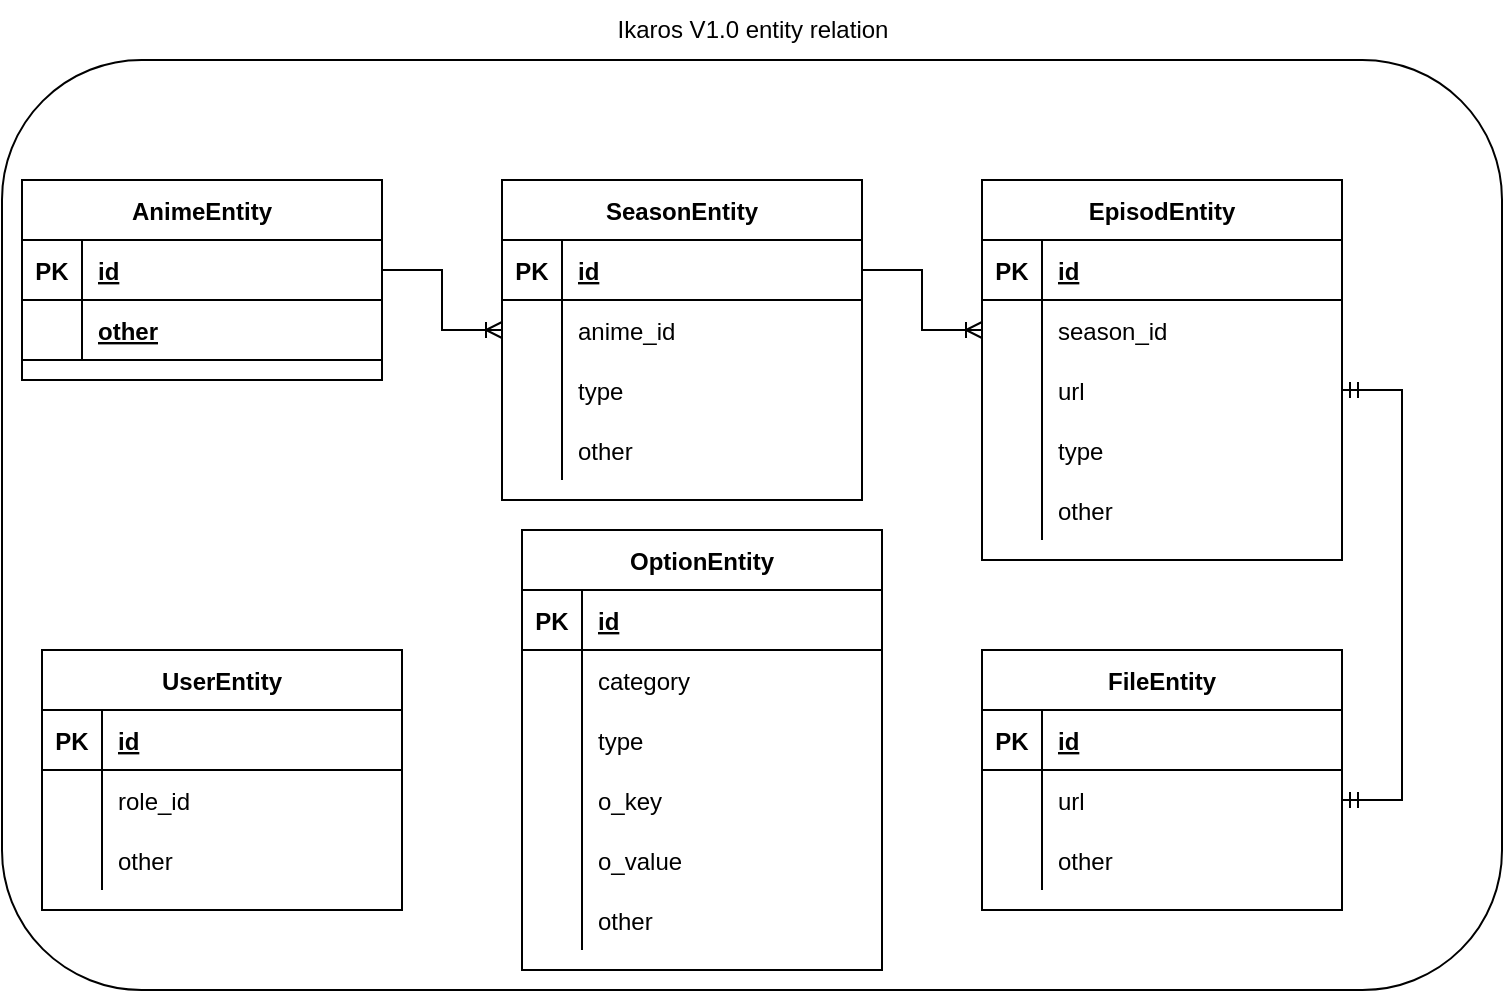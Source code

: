 <mxfile version="18.0.1" type="device"><diagram id="Q9BE5X0K78DZYPig2TmE" name="第 1 页"><mxGraphModel dx="1102" dy="865" grid="1" gridSize="10" guides="1" tooltips="1" connect="1" arrows="1" fold="1" page="1" pageScale="1" pageWidth="827" pageHeight="1169" math="0" shadow="0"><root><mxCell id="0"/><mxCell id="1" parent="0"/><mxCell id="blquwnegzs79eqB1X6TL-129" value="" style="rounded=1;whiteSpace=wrap;html=1;" parent="1" vertex="1"><mxGeometry x="30" y="45" width="750" height="465" as="geometry"/></mxCell><mxCell id="blquwnegzs79eqB1X6TL-6" value="AnimeEntity" style="shape=table;startSize=30;container=1;collapsible=1;childLayout=tableLayout;fixedRows=1;rowLines=0;fontStyle=1;align=center;resizeLast=1;" parent="1" vertex="1"><mxGeometry x="40" y="105" width="180" height="100" as="geometry"><mxRectangle x="90" y="425" width="110" height="30" as="alternateBounds"/></mxGeometry></mxCell><mxCell id="blquwnegzs79eqB1X6TL-7" value="" style="shape=tableRow;horizontal=0;startSize=0;swimlaneHead=0;swimlaneBody=0;fillColor=none;collapsible=0;dropTarget=0;points=[[0,0.5],[1,0.5]];portConstraint=eastwest;top=0;left=0;right=0;bottom=1;" parent="blquwnegzs79eqB1X6TL-6" vertex="1"><mxGeometry y="30" width="180" height="30" as="geometry"/></mxCell><mxCell id="blquwnegzs79eqB1X6TL-8" value="PK" style="shape=partialRectangle;connectable=0;fillColor=none;top=0;left=0;bottom=0;right=0;fontStyle=1;overflow=hidden;" parent="blquwnegzs79eqB1X6TL-7" vertex="1"><mxGeometry width="30" height="30" as="geometry"><mxRectangle width="30" height="30" as="alternateBounds"/></mxGeometry></mxCell><mxCell id="blquwnegzs79eqB1X6TL-9" value="id" style="shape=partialRectangle;connectable=0;fillColor=none;top=0;left=0;bottom=0;right=0;align=left;spacingLeft=6;fontStyle=5;overflow=hidden;" parent="blquwnegzs79eqB1X6TL-7" vertex="1"><mxGeometry x="30" width="150" height="30" as="geometry"><mxRectangle width="150" height="30" as="alternateBounds"/></mxGeometry></mxCell><mxCell id="blquwnegzs79eqB1X6TL-100" style="shape=tableRow;horizontal=0;startSize=0;swimlaneHead=0;swimlaneBody=0;fillColor=none;collapsible=0;dropTarget=0;points=[[0,0.5],[1,0.5]];portConstraint=eastwest;top=0;left=0;right=0;bottom=1;" parent="blquwnegzs79eqB1X6TL-6" vertex="1"><mxGeometry y="60" width="180" height="30" as="geometry"/></mxCell><mxCell id="blquwnegzs79eqB1X6TL-101" style="shape=partialRectangle;connectable=0;fillColor=none;top=0;left=0;bottom=0;right=0;fontStyle=1;overflow=hidden;" parent="blquwnegzs79eqB1X6TL-100" vertex="1"><mxGeometry width="30" height="30" as="geometry"><mxRectangle width="30" height="30" as="alternateBounds"/></mxGeometry></mxCell><mxCell id="blquwnegzs79eqB1X6TL-102" value="other" style="shape=partialRectangle;connectable=0;fillColor=none;top=0;left=0;bottom=0;right=0;align=left;spacingLeft=6;fontStyle=5;overflow=hidden;" parent="blquwnegzs79eqB1X6TL-100" vertex="1"><mxGeometry x="30" width="150" height="30" as="geometry"><mxRectangle width="150" height="30" as="alternateBounds"/></mxGeometry></mxCell><mxCell id="blquwnegzs79eqB1X6TL-19" value="SeasonEntity" style="shape=table;startSize=30;container=1;collapsible=1;childLayout=tableLayout;fixedRows=1;rowLines=0;fontStyle=1;align=center;resizeLast=1;" parent="1" vertex="1"><mxGeometry x="280" y="105" width="180" height="160" as="geometry"><mxRectangle x="90" y="425" width="110" height="30" as="alternateBounds"/></mxGeometry></mxCell><mxCell id="blquwnegzs79eqB1X6TL-20" value="" style="shape=tableRow;horizontal=0;startSize=0;swimlaneHead=0;swimlaneBody=0;fillColor=none;collapsible=0;dropTarget=0;points=[[0,0.5],[1,0.5]];portConstraint=eastwest;top=0;left=0;right=0;bottom=1;" parent="blquwnegzs79eqB1X6TL-19" vertex="1"><mxGeometry y="30" width="180" height="30" as="geometry"/></mxCell><mxCell id="blquwnegzs79eqB1X6TL-21" value="PK" style="shape=partialRectangle;connectable=0;fillColor=none;top=0;left=0;bottom=0;right=0;fontStyle=1;overflow=hidden;" parent="blquwnegzs79eqB1X6TL-20" vertex="1"><mxGeometry width="30" height="30" as="geometry"><mxRectangle width="30" height="30" as="alternateBounds"/></mxGeometry></mxCell><mxCell id="blquwnegzs79eqB1X6TL-22" value="id" style="shape=partialRectangle;connectable=0;fillColor=none;top=0;left=0;bottom=0;right=0;align=left;spacingLeft=6;fontStyle=5;overflow=hidden;" parent="blquwnegzs79eqB1X6TL-20" vertex="1"><mxGeometry x="30" width="150" height="30" as="geometry"><mxRectangle width="150" height="30" as="alternateBounds"/></mxGeometry></mxCell><mxCell id="blquwnegzs79eqB1X6TL-23" value="" style="shape=tableRow;horizontal=0;startSize=0;swimlaneHead=0;swimlaneBody=0;fillColor=none;collapsible=0;dropTarget=0;points=[[0,0.5],[1,0.5]];portConstraint=eastwest;top=0;left=0;right=0;bottom=0;" parent="blquwnegzs79eqB1X6TL-19" vertex="1"><mxGeometry y="60" width="180" height="30" as="geometry"/></mxCell><mxCell id="blquwnegzs79eqB1X6TL-24" value="" style="shape=partialRectangle;connectable=0;fillColor=none;top=0;left=0;bottom=0;right=0;editable=1;overflow=hidden;" parent="blquwnegzs79eqB1X6TL-23" vertex="1"><mxGeometry width="30" height="30" as="geometry"><mxRectangle width="30" height="30" as="alternateBounds"/></mxGeometry></mxCell><mxCell id="blquwnegzs79eqB1X6TL-25" value="anime_id" style="shape=partialRectangle;connectable=0;fillColor=none;top=0;left=0;bottom=0;right=0;align=left;spacingLeft=6;overflow=hidden;" parent="blquwnegzs79eqB1X6TL-23" vertex="1"><mxGeometry x="30" width="150" height="30" as="geometry"><mxRectangle width="150" height="30" as="alternateBounds"/></mxGeometry></mxCell><mxCell id="blquwnegzs79eqB1X6TL-147" style="shape=tableRow;horizontal=0;startSize=0;swimlaneHead=0;swimlaneBody=0;fillColor=none;collapsible=0;dropTarget=0;points=[[0,0.5],[1,0.5]];portConstraint=eastwest;top=0;left=0;right=0;bottom=0;" parent="blquwnegzs79eqB1X6TL-19" vertex="1"><mxGeometry y="90" width="180" height="30" as="geometry"/></mxCell><mxCell id="blquwnegzs79eqB1X6TL-148" style="shape=partialRectangle;connectable=0;fillColor=none;top=0;left=0;bottom=0;right=0;editable=1;overflow=hidden;" parent="blquwnegzs79eqB1X6TL-147" vertex="1"><mxGeometry width="30" height="30" as="geometry"><mxRectangle width="30" height="30" as="alternateBounds"/></mxGeometry></mxCell><mxCell id="blquwnegzs79eqB1X6TL-149" value="type" style="shape=partialRectangle;connectable=0;fillColor=none;top=0;left=0;bottom=0;right=0;align=left;spacingLeft=6;overflow=hidden;" parent="blquwnegzs79eqB1X6TL-147" vertex="1"><mxGeometry x="30" width="150" height="30" as="geometry"><mxRectangle width="150" height="30" as="alternateBounds"/></mxGeometry></mxCell><mxCell id="blquwnegzs79eqB1X6TL-26" value="" style="shape=tableRow;horizontal=0;startSize=0;swimlaneHead=0;swimlaneBody=0;fillColor=none;collapsible=0;dropTarget=0;points=[[0,0.5],[1,0.5]];portConstraint=eastwest;top=0;left=0;right=0;bottom=0;" parent="blquwnegzs79eqB1X6TL-19" vertex="1"><mxGeometry y="120" width="180" height="30" as="geometry"/></mxCell><mxCell id="blquwnegzs79eqB1X6TL-27" value="" style="shape=partialRectangle;connectable=0;fillColor=none;top=0;left=0;bottom=0;right=0;editable=1;overflow=hidden;" parent="blquwnegzs79eqB1X6TL-26" vertex="1"><mxGeometry width="30" height="30" as="geometry"><mxRectangle width="30" height="30" as="alternateBounds"/></mxGeometry></mxCell><mxCell id="blquwnegzs79eqB1X6TL-28" value="other" style="shape=partialRectangle;connectable=0;fillColor=none;top=0;left=0;bottom=0;right=0;align=left;spacingLeft=6;overflow=hidden;" parent="blquwnegzs79eqB1X6TL-26" vertex="1"><mxGeometry x="30" width="150" height="30" as="geometry"><mxRectangle width="150" height="30" as="alternateBounds"/></mxGeometry></mxCell><mxCell id="blquwnegzs79eqB1X6TL-32" value="EpisodEntity" style="shape=table;startSize=30;container=1;collapsible=1;childLayout=tableLayout;fixedRows=1;rowLines=0;fontStyle=1;align=center;resizeLast=1;" parent="1" vertex="1"><mxGeometry x="520" y="105" width="180" height="190" as="geometry"><mxRectangle x="90" y="425" width="110" height="30" as="alternateBounds"/></mxGeometry></mxCell><mxCell id="blquwnegzs79eqB1X6TL-33" value="" style="shape=tableRow;horizontal=0;startSize=0;swimlaneHead=0;swimlaneBody=0;fillColor=none;collapsible=0;dropTarget=0;points=[[0,0.5],[1,0.5]];portConstraint=eastwest;top=0;left=0;right=0;bottom=1;" parent="blquwnegzs79eqB1X6TL-32" vertex="1"><mxGeometry y="30" width="180" height="30" as="geometry"/></mxCell><mxCell id="blquwnegzs79eqB1X6TL-34" value="PK" style="shape=partialRectangle;connectable=0;fillColor=none;top=0;left=0;bottom=0;right=0;fontStyle=1;overflow=hidden;" parent="blquwnegzs79eqB1X6TL-33" vertex="1"><mxGeometry width="30" height="30" as="geometry"><mxRectangle width="30" height="30" as="alternateBounds"/></mxGeometry></mxCell><mxCell id="blquwnegzs79eqB1X6TL-35" value="id" style="shape=partialRectangle;connectable=0;fillColor=none;top=0;left=0;bottom=0;right=0;align=left;spacingLeft=6;fontStyle=5;overflow=hidden;" parent="blquwnegzs79eqB1X6TL-33" vertex="1"><mxGeometry x="30" width="150" height="30" as="geometry"><mxRectangle width="150" height="30" as="alternateBounds"/></mxGeometry></mxCell><mxCell id="blquwnegzs79eqB1X6TL-36" value="" style="shape=tableRow;horizontal=0;startSize=0;swimlaneHead=0;swimlaneBody=0;fillColor=none;collapsible=0;dropTarget=0;points=[[0,0.5],[1,0.5]];portConstraint=eastwest;top=0;left=0;right=0;bottom=0;" parent="blquwnegzs79eqB1X6TL-32" vertex="1"><mxGeometry y="60" width="180" height="30" as="geometry"/></mxCell><mxCell id="blquwnegzs79eqB1X6TL-37" value="" style="shape=partialRectangle;connectable=0;fillColor=none;top=0;left=0;bottom=0;right=0;editable=1;overflow=hidden;" parent="blquwnegzs79eqB1X6TL-36" vertex="1"><mxGeometry width="30" height="30" as="geometry"><mxRectangle width="30" height="30" as="alternateBounds"/></mxGeometry></mxCell><mxCell id="blquwnegzs79eqB1X6TL-38" value="season_id" style="shape=partialRectangle;connectable=0;fillColor=none;top=0;left=0;bottom=0;right=0;align=left;spacingLeft=6;overflow=hidden;" parent="blquwnegzs79eqB1X6TL-36" vertex="1"><mxGeometry x="30" width="150" height="30" as="geometry"><mxRectangle width="150" height="30" as="alternateBounds"/></mxGeometry></mxCell><mxCell id="blquwnegzs79eqB1X6TL-39" value="" style="shape=tableRow;horizontal=0;startSize=0;swimlaneHead=0;swimlaneBody=0;fillColor=none;collapsible=0;dropTarget=0;points=[[0,0.5],[1,0.5]];portConstraint=eastwest;top=0;left=0;right=0;bottom=0;" parent="blquwnegzs79eqB1X6TL-32" vertex="1"><mxGeometry y="90" width="180" height="30" as="geometry"/></mxCell><mxCell id="blquwnegzs79eqB1X6TL-40" value="" style="shape=partialRectangle;connectable=0;fillColor=none;top=0;left=0;bottom=0;right=0;editable=1;overflow=hidden;" parent="blquwnegzs79eqB1X6TL-39" vertex="1"><mxGeometry width="30" height="30" as="geometry"><mxRectangle width="30" height="30" as="alternateBounds"/></mxGeometry></mxCell><mxCell id="blquwnegzs79eqB1X6TL-41" value="url" style="shape=partialRectangle;connectable=0;fillColor=none;top=0;left=0;bottom=0;right=0;align=left;spacingLeft=6;overflow=hidden;" parent="blquwnegzs79eqB1X6TL-39" vertex="1"><mxGeometry x="30" width="150" height="30" as="geometry"><mxRectangle width="150" height="30" as="alternateBounds"/></mxGeometry></mxCell><mxCell id="blquwnegzs79eqB1X6TL-150" style="shape=tableRow;horizontal=0;startSize=0;swimlaneHead=0;swimlaneBody=0;fillColor=none;collapsible=0;dropTarget=0;points=[[0,0.5],[1,0.5]];portConstraint=eastwest;top=0;left=0;right=0;bottom=0;" parent="blquwnegzs79eqB1X6TL-32" vertex="1"><mxGeometry y="120" width="180" height="30" as="geometry"/></mxCell><mxCell id="blquwnegzs79eqB1X6TL-151" style="shape=partialRectangle;connectable=0;fillColor=none;top=0;left=0;bottom=0;right=0;editable=1;overflow=hidden;" parent="blquwnegzs79eqB1X6TL-150" vertex="1"><mxGeometry width="30" height="30" as="geometry"><mxRectangle width="30" height="30" as="alternateBounds"/></mxGeometry></mxCell><mxCell id="blquwnegzs79eqB1X6TL-152" value="type" style="shape=partialRectangle;connectable=0;fillColor=none;top=0;left=0;bottom=0;right=0;align=left;spacingLeft=6;overflow=hidden;" parent="blquwnegzs79eqB1X6TL-150" vertex="1"><mxGeometry x="30" width="150" height="30" as="geometry"><mxRectangle width="150" height="30" as="alternateBounds"/></mxGeometry></mxCell><mxCell id="blquwnegzs79eqB1X6TL-42" value="" style="shape=tableRow;horizontal=0;startSize=0;swimlaneHead=0;swimlaneBody=0;fillColor=none;collapsible=0;dropTarget=0;points=[[0,0.5],[1,0.5]];portConstraint=eastwest;top=0;left=0;right=0;bottom=0;" parent="blquwnegzs79eqB1X6TL-32" vertex="1"><mxGeometry y="150" width="180" height="30" as="geometry"/></mxCell><mxCell id="blquwnegzs79eqB1X6TL-43" value="" style="shape=partialRectangle;connectable=0;fillColor=none;top=0;left=0;bottom=0;right=0;editable=1;overflow=hidden;" parent="blquwnegzs79eqB1X6TL-42" vertex="1"><mxGeometry width="30" height="30" as="geometry"><mxRectangle width="30" height="30" as="alternateBounds"/></mxGeometry></mxCell><mxCell id="blquwnegzs79eqB1X6TL-44" value="other" style="shape=partialRectangle;connectable=0;fillColor=none;top=0;left=0;bottom=0;right=0;align=left;spacingLeft=6;overflow=hidden;" parent="blquwnegzs79eqB1X6TL-42" vertex="1"><mxGeometry x="30" width="150" height="30" as="geometry"><mxRectangle width="150" height="30" as="alternateBounds"/></mxGeometry></mxCell><mxCell id="blquwnegzs79eqB1X6TL-48" value="FileEntity" style="shape=table;startSize=30;container=1;collapsible=1;childLayout=tableLayout;fixedRows=1;rowLines=0;fontStyle=1;align=center;resizeLast=1;" parent="1" vertex="1"><mxGeometry x="520" y="340" width="180" height="130" as="geometry"><mxRectangle x="90" y="425" width="110" height="30" as="alternateBounds"/></mxGeometry></mxCell><mxCell id="blquwnegzs79eqB1X6TL-49" value="" style="shape=tableRow;horizontal=0;startSize=0;swimlaneHead=0;swimlaneBody=0;fillColor=none;collapsible=0;dropTarget=0;points=[[0,0.5],[1,0.5]];portConstraint=eastwest;top=0;left=0;right=0;bottom=1;" parent="blquwnegzs79eqB1X6TL-48" vertex="1"><mxGeometry y="30" width="180" height="30" as="geometry"/></mxCell><mxCell id="blquwnegzs79eqB1X6TL-50" value="PK" style="shape=partialRectangle;connectable=0;fillColor=none;top=0;left=0;bottom=0;right=0;fontStyle=1;overflow=hidden;" parent="blquwnegzs79eqB1X6TL-49" vertex="1"><mxGeometry width="30" height="30" as="geometry"><mxRectangle width="30" height="30" as="alternateBounds"/></mxGeometry></mxCell><mxCell id="blquwnegzs79eqB1X6TL-51" value="id" style="shape=partialRectangle;connectable=0;fillColor=none;top=0;left=0;bottom=0;right=0;align=left;spacingLeft=6;fontStyle=5;overflow=hidden;" parent="blquwnegzs79eqB1X6TL-49" vertex="1"><mxGeometry x="30" width="150" height="30" as="geometry"><mxRectangle width="150" height="30" as="alternateBounds"/></mxGeometry></mxCell><mxCell id="blquwnegzs79eqB1X6TL-52" value="" style="shape=tableRow;horizontal=0;startSize=0;swimlaneHead=0;swimlaneBody=0;fillColor=none;collapsible=0;dropTarget=0;points=[[0,0.5],[1,0.5]];portConstraint=eastwest;top=0;left=0;right=0;bottom=0;" parent="blquwnegzs79eqB1X6TL-48" vertex="1"><mxGeometry y="60" width="180" height="30" as="geometry"/></mxCell><mxCell id="blquwnegzs79eqB1X6TL-53" value="" style="shape=partialRectangle;connectable=0;fillColor=none;top=0;left=0;bottom=0;right=0;editable=1;overflow=hidden;" parent="blquwnegzs79eqB1X6TL-52" vertex="1"><mxGeometry width="30" height="30" as="geometry"><mxRectangle width="30" height="30" as="alternateBounds"/></mxGeometry></mxCell><mxCell id="blquwnegzs79eqB1X6TL-54" value="url" style="shape=partialRectangle;connectable=0;fillColor=none;top=0;left=0;bottom=0;right=0;align=left;spacingLeft=6;overflow=hidden;" parent="blquwnegzs79eqB1X6TL-52" vertex="1"><mxGeometry x="30" width="150" height="30" as="geometry"><mxRectangle width="150" height="30" as="alternateBounds"/></mxGeometry></mxCell><mxCell id="blquwnegzs79eqB1X6TL-55" value="" style="shape=tableRow;horizontal=0;startSize=0;swimlaneHead=0;swimlaneBody=0;fillColor=none;collapsible=0;dropTarget=0;points=[[0,0.5],[1,0.5]];portConstraint=eastwest;top=0;left=0;right=0;bottom=0;" parent="blquwnegzs79eqB1X6TL-48" vertex="1"><mxGeometry y="90" width="180" height="30" as="geometry"/></mxCell><mxCell id="blquwnegzs79eqB1X6TL-56" value="" style="shape=partialRectangle;connectable=0;fillColor=none;top=0;left=0;bottom=0;right=0;editable=1;overflow=hidden;" parent="blquwnegzs79eqB1X6TL-55" vertex="1"><mxGeometry width="30" height="30" as="geometry"><mxRectangle width="30" height="30" as="alternateBounds"/></mxGeometry></mxCell><mxCell id="blquwnegzs79eqB1X6TL-57" value="other" style="shape=partialRectangle;connectable=0;fillColor=none;top=0;left=0;bottom=0;right=0;align=left;spacingLeft=6;overflow=hidden;" parent="blquwnegzs79eqB1X6TL-55" vertex="1"><mxGeometry x="30" width="150" height="30" as="geometry"><mxRectangle width="150" height="30" as="alternateBounds"/></mxGeometry></mxCell><mxCell id="blquwnegzs79eqB1X6TL-61" value="" style="edgeStyle=entityRelationEdgeStyle;fontSize=12;html=1;endArrow=ERoneToMany;rounded=0;exitX=1;exitY=0.5;exitDx=0;exitDy=0;entryX=0;entryY=0.5;entryDx=0;entryDy=0;" parent="1" source="blquwnegzs79eqB1X6TL-7" target="blquwnegzs79eqB1X6TL-23" edge="1"><mxGeometry width="100" height="100" relative="1" as="geometry"><mxPoint x="390" y="435" as="sourcePoint"/><mxPoint x="490" y="335" as="targetPoint"/></mxGeometry></mxCell><mxCell id="blquwnegzs79eqB1X6TL-62" value="" style="edgeStyle=entityRelationEdgeStyle;fontSize=12;html=1;endArrow=ERoneToMany;rounded=0;exitX=1;exitY=0.5;exitDx=0;exitDy=0;entryX=0;entryY=0.5;entryDx=0;entryDy=0;" parent="1" source="blquwnegzs79eqB1X6TL-20" target="blquwnegzs79eqB1X6TL-36" edge="1"><mxGeometry width="100" height="100" relative="1" as="geometry"><mxPoint x="390" y="435" as="sourcePoint"/><mxPoint x="490" y="335" as="targetPoint"/></mxGeometry></mxCell><object label="UserEntity" placeholders="1" role_id="" id="blquwnegzs79eqB1X6TL-64"><mxCell style="shape=table;startSize=30;container=1;collapsible=1;childLayout=tableLayout;fixedRows=1;rowLines=0;fontStyle=1;align=center;resizeLast=1;" parent="1" vertex="1"><mxGeometry x="50" y="340" width="180" height="130" as="geometry"><mxRectangle x="90" y="425" width="110" height="30" as="alternateBounds"/></mxGeometry></mxCell></object><mxCell id="blquwnegzs79eqB1X6TL-65" value="" style="shape=tableRow;horizontal=0;startSize=0;swimlaneHead=0;swimlaneBody=0;fillColor=none;collapsible=0;dropTarget=0;points=[[0,0.5],[1,0.5]];portConstraint=eastwest;top=0;left=0;right=0;bottom=1;" parent="blquwnegzs79eqB1X6TL-64" vertex="1"><mxGeometry y="30" width="180" height="30" as="geometry"/></mxCell><mxCell id="blquwnegzs79eqB1X6TL-66" value="PK" style="shape=partialRectangle;connectable=0;fillColor=none;top=0;left=0;bottom=0;right=0;fontStyle=1;overflow=hidden;" parent="blquwnegzs79eqB1X6TL-65" vertex="1"><mxGeometry width="30" height="30" as="geometry"><mxRectangle width="30" height="30" as="alternateBounds"/></mxGeometry></mxCell><mxCell id="blquwnegzs79eqB1X6TL-67" value="id" style="shape=partialRectangle;connectable=0;fillColor=none;top=0;left=0;bottom=0;right=0;align=left;spacingLeft=6;fontStyle=5;overflow=hidden;" parent="blquwnegzs79eqB1X6TL-65" vertex="1"><mxGeometry x="30" width="150" height="30" as="geometry"><mxRectangle width="150" height="30" as="alternateBounds"/></mxGeometry></mxCell><mxCell id="blquwnegzs79eqB1X6TL-68" value="" style="shape=tableRow;horizontal=0;startSize=0;swimlaneHead=0;swimlaneBody=0;fillColor=none;collapsible=0;dropTarget=0;points=[[0,0.5],[1,0.5]];portConstraint=eastwest;top=0;left=0;right=0;bottom=0;" parent="blquwnegzs79eqB1X6TL-64" vertex="1"><mxGeometry y="60" width="180" height="30" as="geometry"/></mxCell><mxCell id="blquwnegzs79eqB1X6TL-69" value="" style="shape=partialRectangle;connectable=0;fillColor=none;top=0;left=0;bottom=0;right=0;editable=1;overflow=hidden;" parent="blquwnegzs79eqB1X6TL-68" vertex="1"><mxGeometry width="30" height="30" as="geometry"><mxRectangle width="30" height="30" as="alternateBounds"/></mxGeometry></mxCell><mxCell id="blquwnegzs79eqB1X6TL-70" value="role_id" style="shape=partialRectangle;connectable=0;fillColor=none;top=0;left=0;bottom=0;right=0;align=left;spacingLeft=6;overflow=hidden;" parent="blquwnegzs79eqB1X6TL-68" vertex="1"><mxGeometry x="30" width="150" height="30" as="geometry"><mxRectangle width="150" height="30" as="alternateBounds"/></mxGeometry></mxCell><mxCell id="blquwnegzs79eqB1X6TL-74" value="" style="shape=tableRow;horizontal=0;startSize=0;swimlaneHead=0;swimlaneBody=0;fillColor=none;collapsible=0;dropTarget=0;points=[[0,0.5],[1,0.5]];portConstraint=eastwest;top=0;left=0;right=0;bottom=0;" parent="blquwnegzs79eqB1X6TL-64" vertex="1"><mxGeometry y="90" width="180" height="30" as="geometry"/></mxCell><mxCell id="blquwnegzs79eqB1X6TL-75" value="" style="shape=partialRectangle;connectable=0;fillColor=none;top=0;left=0;bottom=0;right=0;editable=1;overflow=hidden;" parent="blquwnegzs79eqB1X6TL-74" vertex="1"><mxGeometry width="30" height="30" as="geometry"><mxRectangle width="30" height="30" as="alternateBounds"/></mxGeometry></mxCell><mxCell id="blquwnegzs79eqB1X6TL-76" value="other" style="shape=partialRectangle;connectable=0;fillColor=none;top=0;left=0;bottom=0;right=0;align=left;spacingLeft=6;overflow=hidden;" parent="blquwnegzs79eqB1X6TL-74" vertex="1"><mxGeometry x="30" width="150" height="30" as="geometry"><mxRectangle width="150" height="30" as="alternateBounds"/></mxGeometry></mxCell><mxCell id="blquwnegzs79eqB1X6TL-63" value="" style="edgeStyle=entityRelationEdgeStyle;fontSize=12;html=1;endArrow=ERmandOne;startArrow=ERmandOne;rounded=0;entryX=1;entryY=0.5;entryDx=0;entryDy=0;exitX=1;exitY=0.5;exitDx=0;exitDy=0;" parent="1" source="blquwnegzs79eqB1X6TL-39" target="blquwnegzs79eqB1X6TL-52" edge="1"><mxGeometry width="100" height="100" relative="1" as="geometry"><mxPoint x="390" y="435" as="sourcePoint"/><mxPoint x="490" y="395" as="targetPoint"/></mxGeometry></mxCell><mxCell id="blquwnegzs79eqB1X6TL-130" value="Ikaros V1.0 entity relation" style="text;html=1;align=center;verticalAlign=middle;resizable=0;points=[];autosize=1;strokeColor=none;fillColor=none;" parent="1" vertex="1"><mxGeometry x="325" y="15" width="160" height="30" as="geometry"/></mxCell><object label="OptionEntity" placeholders="1" role_id="" id="blquwnegzs79eqB1X6TL-131"><mxCell style="shape=table;startSize=30;container=1;collapsible=1;childLayout=tableLayout;fixedRows=1;rowLines=0;fontStyle=1;align=center;resizeLast=1;" parent="1" vertex="1"><mxGeometry x="290" y="280" width="180" height="220" as="geometry"><mxRectangle x="90" y="425" width="110" height="30" as="alternateBounds"/></mxGeometry></mxCell></object><mxCell id="blquwnegzs79eqB1X6TL-132" value="" style="shape=tableRow;horizontal=0;startSize=0;swimlaneHead=0;swimlaneBody=0;fillColor=none;collapsible=0;dropTarget=0;points=[[0,0.5],[1,0.5]];portConstraint=eastwest;top=0;left=0;right=0;bottom=1;" parent="blquwnegzs79eqB1X6TL-131" vertex="1"><mxGeometry y="30" width="180" height="30" as="geometry"/></mxCell><mxCell id="blquwnegzs79eqB1X6TL-133" value="PK" style="shape=partialRectangle;connectable=0;fillColor=none;top=0;left=0;bottom=0;right=0;fontStyle=1;overflow=hidden;" parent="blquwnegzs79eqB1X6TL-132" vertex="1"><mxGeometry width="30" height="30" as="geometry"><mxRectangle width="30" height="30" as="alternateBounds"/></mxGeometry></mxCell><mxCell id="blquwnegzs79eqB1X6TL-134" value="id" style="shape=partialRectangle;connectable=0;fillColor=none;top=0;left=0;bottom=0;right=0;align=left;spacingLeft=6;fontStyle=5;overflow=hidden;" parent="blquwnegzs79eqB1X6TL-132" vertex="1"><mxGeometry x="30" width="150" height="30" as="geometry"><mxRectangle width="150" height="30" as="alternateBounds"/></mxGeometry></mxCell><mxCell id="1aOZlCVYu9Orn2gvpq9L-7" style="shape=tableRow;horizontal=0;startSize=0;swimlaneHead=0;swimlaneBody=0;fillColor=none;collapsible=0;dropTarget=0;points=[[0,0.5],[1,0.5]];portConstraint=eastwest;top=0;left=0;right=0;bottom=0;" vertex="1" parent="blquwnegzs79eqB1X6TL-131"><mxGeometry y="60" width="180" height="30" as="geometry"/></mxCell><mxCell id="1aOZlCVYu9Orn2gvpq9L-8" style="shape=partialRectangle;connectable=0;fillColor=none;top=0;left=0;bottom=0;right=0;editable=1;overflow=hidden;" vertex="1" parent="1aOZlCVYu9Orn2gvpq9L-7"><mxGeometry width="30" height="30" as="geometry"><mxRectangle width="30" height="30" as="alternateBounds"/></mxGeometry></mxCell><mxCell id="1aOZlCVYu9Orn2gvpq9L-9" value="category" style="shape=partialRectangle;connectable=0;fillColor=none;top=0;left=0;bottom=0;right=0;align=left;spacingLeft=6;overflow=hidden;" vertex="1" parent="1aOZlCVYu9Orn2gvpq9L-7"><mxGeometry x="30" width="150" height="30" as="geometry"><mxRectangle width="150" height="30" as="alternateBounds"/></mxGeometry></mxCell><mxCell id="1aOZlCVYu9Orn2gvpq9L-10" style="shape=tableRow;horizontal=0;startSize=0;swimlaneHead=0;swimlaneBody=0;fillColor=none;collapsible=0;dropTarget=0;points=[[0,0.5],[1,0.5]];portConstraint=eastwest;top=0;left=0;right=0;bottom=0;" vertex="1" parent="blquwnegzs79eqB1X6TL-131"><mxGeometry y="90" width="180" height="30" as="geometry"/></mxCell><mxCell id="1aOZlCVYu9Orn2gvpq9L-11" style="shape=partialRectangle;connectable=0;fillColor=none;top=0;left=0;bottom=0;right=0;editable=1;overflow=hidden;" vertex="1" parent="1aOZlCVYu9Orn2gvpq9L-10"><mxGeometry width="30" height="30" as="geometry"><mxRectangle width="30" height="30" as="alternateBounds"/></mxGeometry></mxCell><mxCell id="1aOZlCVYu9Orn2gvpq9L-12" value="type" style="shape=partialRectangle;connectable=0;fillColor=none;top=0;left=0;bottom=0;right=0;align=left;spacingLeft=6;overflow=hidden;" vertex="1" parent="1aOZlCVYu9Orn2gvpq9L-10"><mxGeometry x="30" width="150" height="30" as="geometry"><mxRectangle width="150" height="30" as="alternateBounds"/></mxGeometry></mxCell><mxCell id="1aOZlCVYu9Orn2gvpq9L-1" style="shape=tableRow;horizontal=0;startSize=0;swimlaneHead=0;swimlaneBody=0;fillColor=none;collapsible=0;dropTarget=0;points=[[0,0.5],[1,0.5]];portConstraint=eastwest;top=0;left=0;right=0;bottom=0;" vertex="1" parent="blquwnegzs79eqB1X6TL-131"><mxGeometry y="120" width="180" height="30" as="geometry"/></mxCell><mxCell id="1aOZlCVYu9Orn2gvpq9L-2" style="shape=partialRectangle;connectable=0;fillColor=none;top=0;left=0;bottom=0;right=0;editable=1;overflow=hidden;" vertex="1" parent="1aOZlCVYu9Orn2gvpq9L-1"><mxGeometry width="30" height="30" as="geometry"><mxRectangle width="30" height="30" as="alternateBounds"/></mxGeometry></mxCell><mxCell id="1aOZlCVYu9Orn2gvpq9L-3" value="o_key" style="shape=partialRectangle;connectable=0;fillColor=none;top=0;left=0;bottom=0;right=0;align=left;spacingLeft=6;overflow=hidden;" vertex="1" parent="1aOZlCVYu9Orn2gvpq9L-1"><mxGeometry x="30" width="150" height="30" as="geometry"><mxRectangle width="150" height="30" as="alternateBounds"/></mxGeometry></mxCell><mxCell id="1aOZlCVYu9Orn2gvpq9L-4" style="shape=tableRow;horizontal=0;startSize=0;swimlaneHead=0;swimlaneBody=0;fillColor=none;collapsible=0;dropTarget=0;points=[[0,0.5],[1,0.5]];portConstraint=eastwest;top=0;left=0;right=0;bottom=0;" vertex="1" parent="blquwnegzs79eqB1X6TL-131"><mxGeometry y="150" width="180" height="30" as="geometry"/></mxCell><mxCell id="1aOZlCVYu9Orn2gvpq9L-5" style="shape=partialRectangle;connectable=0;fillColor=none;top=0;left=0;bottom=0;right=0;editable=1;overflow=hidden;" vertex="1" parent="1aOZlCVYu9Orn2gvpq9L-4"><mxGeometry width="30" height="30" as="geometry"><mxRectangle width="30" height="30" as="alternateBounds"/></mxGeometry></mxCell><mxCell id="1aOZlCVYu9Orn2gvpq9L-6" value="o_value" style="shape=partialRectangle;connectable=0;fillColor=none;top=0;left=0;bottom=0;right=0;align=left;spacingLeft=6;overflow=hidden;" vertex="1" parent="1aOZlCVYu9Orn2gvpq9L-4"><mxGeometry x="30" width="150" height="30" as="geometry"><mxRectangle width="150" height="30" as="alternateBounds"/></mxGeometry></mxCell><mxCell id="blquwnegzs79eqB1X6TL-138" value="" style="shape=tableRow;horizontal=0;startSize=0;swimlaneHead=0;swimlaneBody=0;fillColor=none;collapsible=0;dropTarget=0;points=[[0,0.5],[1,0.5]];portConstraint=eastwest;top=0;left=0;right=0;bottom=0;" parent="blquwnegzs79eqB1X6TL-131" vertex="1"><mxGeometry y="180" width="180" height="30" as="geometry"/></mxCell><mxCell id="blquwnegzs79eqB1X6TL-139" value="" style="shape=partialRectangle;connectable=0;fillColor=none;top=0;left=0;bottom=0;right=0;editable=1;overflow=hidden;" parent="blquwnegzs79eqB1X6TL-138" vertex="1"><mxGeometry width="30" height="30" as="geometry"><mxRectangle width="30" height="30" as="alternateBounds"/></mxGeometry></mxCell><mxCell id="blquwnegzs79eqB1X6TL-140" value="other" style="shape=partialRectangle;connectable=0;fillColor=none;top=0;left=0;bottom=0;right=0;align=left;spacingLeft=6;overflow=hidden;" parent="blquwnegzs79eqB1X6TL-138" vertex="1"><mxGeometry x="30" width="150" height="30" as="geometry"><mxRectangle width="150" height="30" as="alternateBounds"/></mxGeometry></mxCell></root></mxGraphModel></diagram></mxfile>